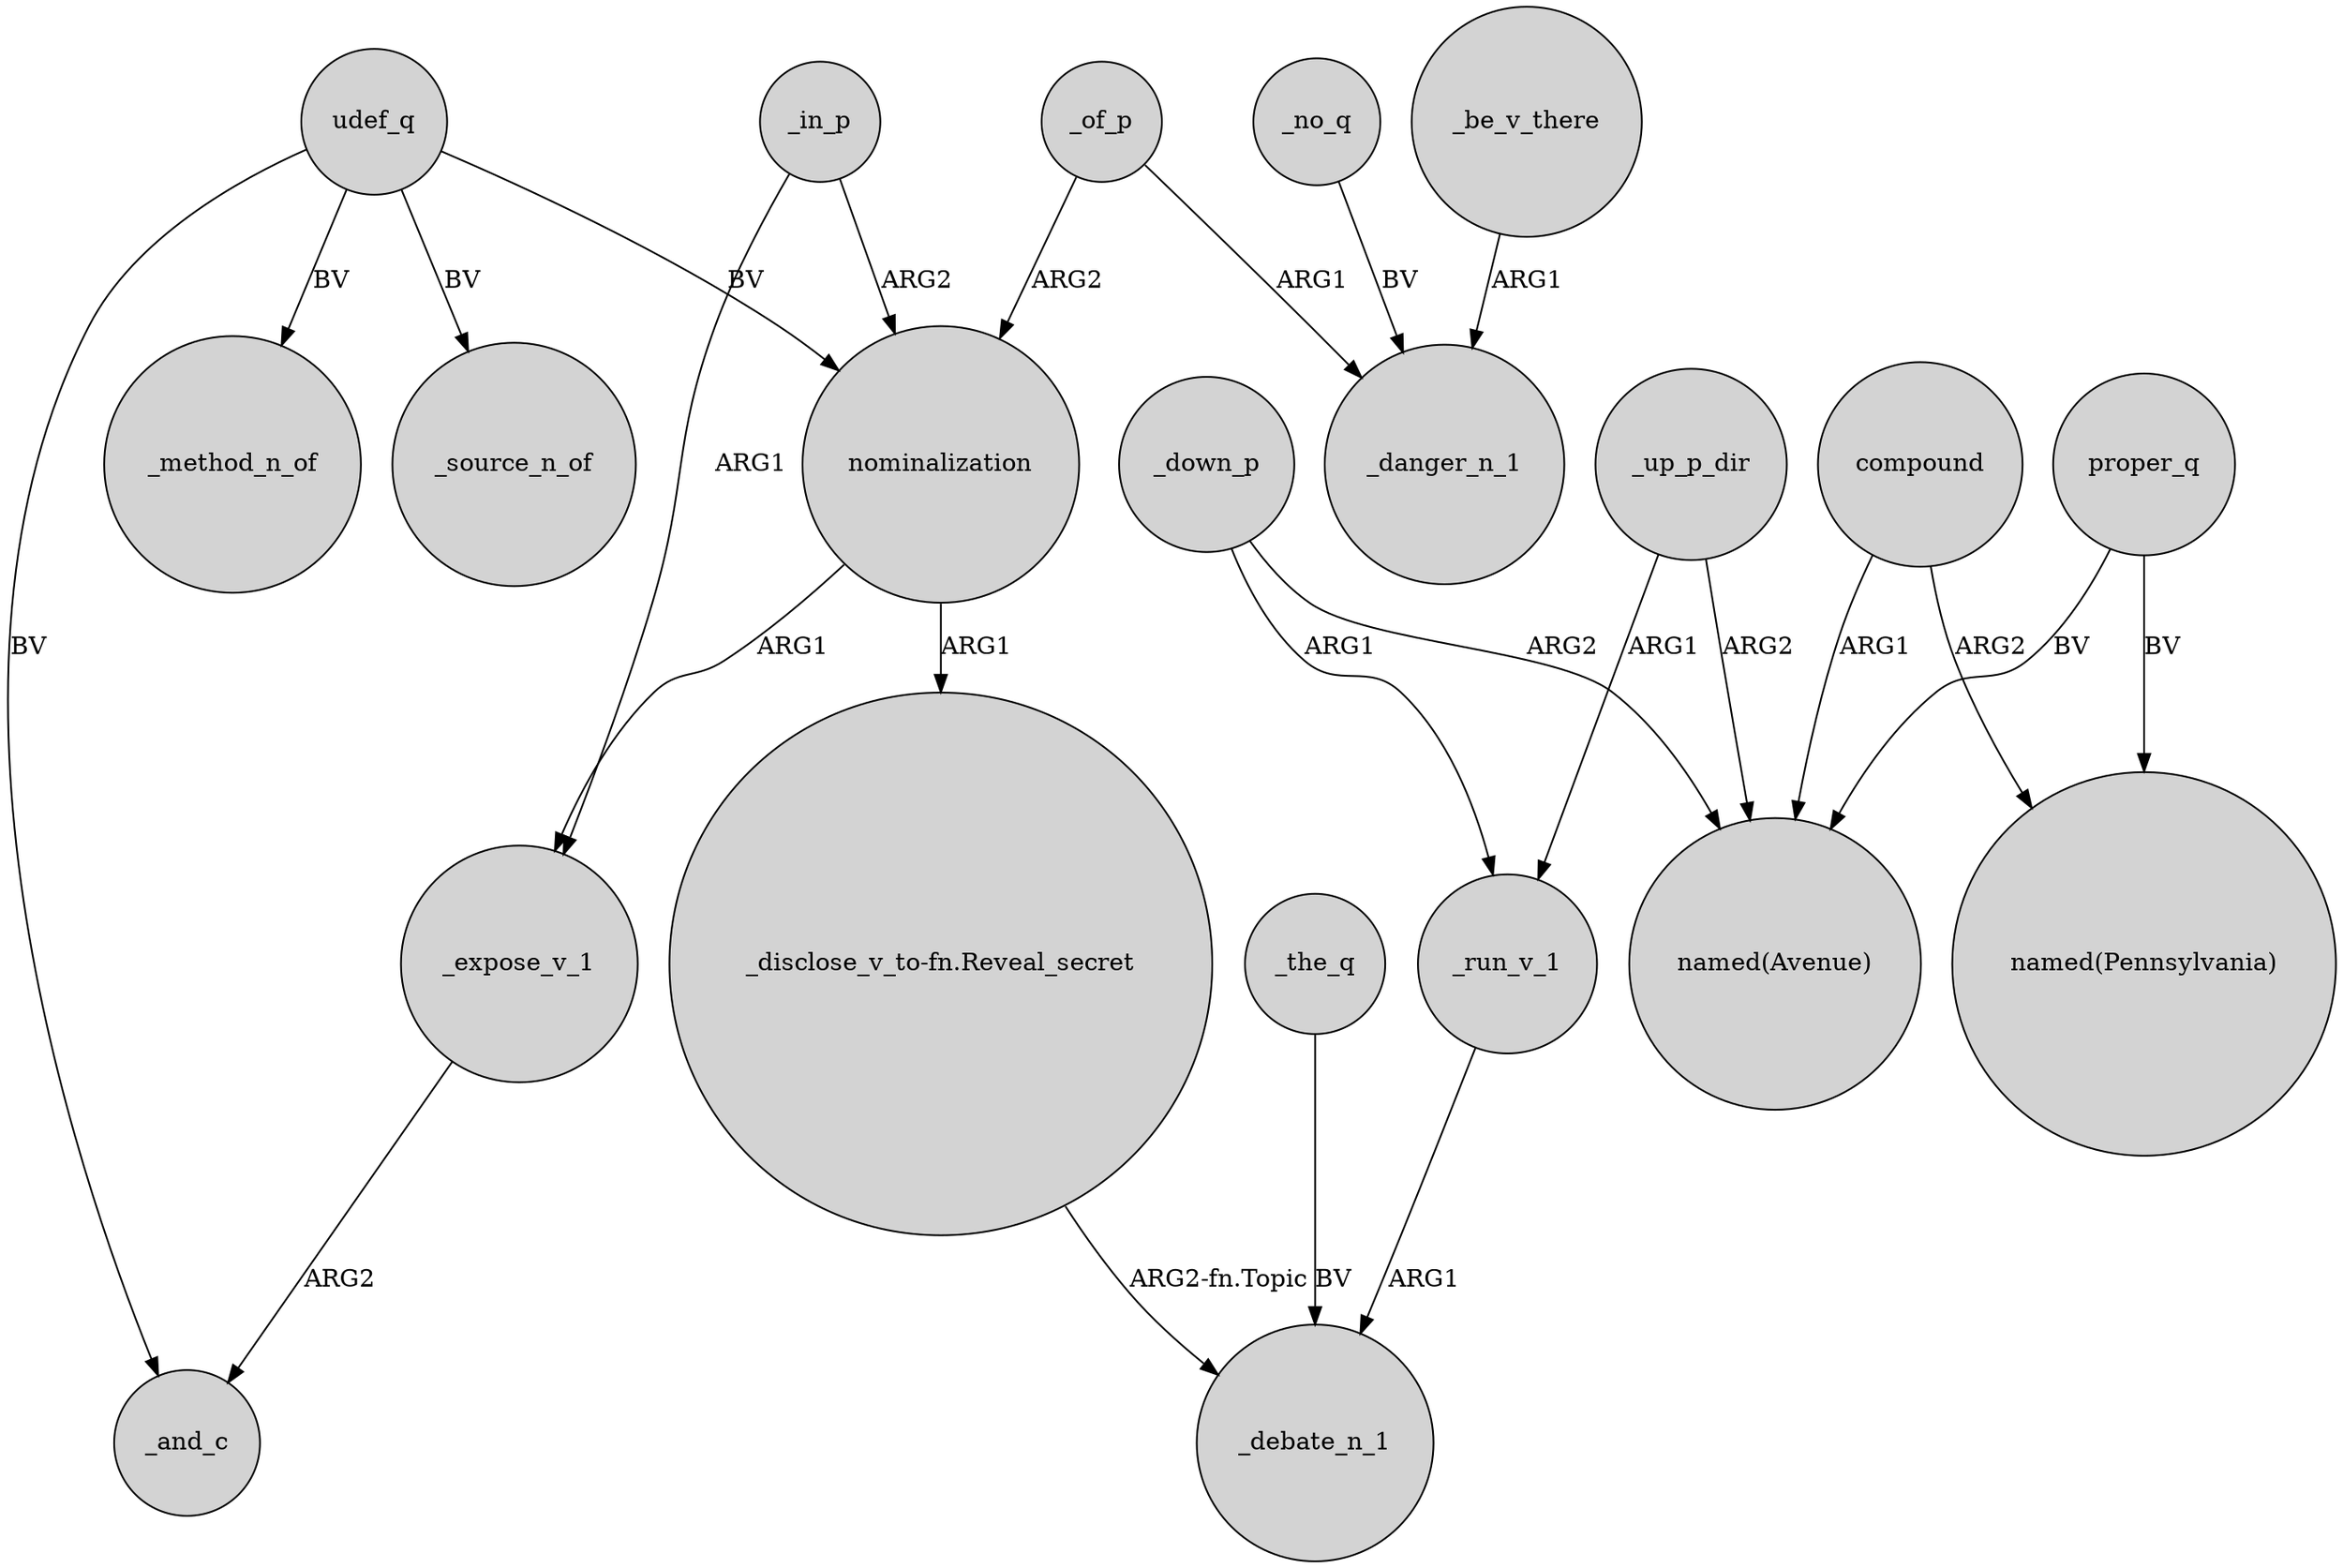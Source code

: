 digraph {
	node [shape=circle style=filled]
	_up_p_dir -> _run_v_1 [label=ARG1]
	udef_q -> _method_n_of [label=BV]
	_no_q -> _danger_n_1 [label=BV]
	_run_v_1 -> _debate_n_1 [label=ARG1]
	_up_p_dir -> "named(Avenue)" [label=ARG2]
	_in_p -> _expose_v_1 [label=ARG1]
	"_disclose_v_to-fn.Reveal_secret" -> _debate_n_1 [label="ARG2-fn.Topic"]
	_of_p -> _danger_n_1 [label=ARG1]
	compound -> "named(Avenue)" [label=ARG1]
	_be_v_there -> _danger_n_1 [label=ARG1]
	nominalization -> _expose_v_1 [label=ARG1]
	nominalization -> "_disclose_v_to-fn.Reveal_secret" [label=ARG1]
	_expose_v_1 -> _and_c [label=ARG2]
	_down_p -> _run_v_1 [label=ARG1]
	_of_p -> nominalization [label=ARG2]
	_the_q -> _debate_n_1 [label=BV]
	compound -> "named(Pennsylvania)" [label=ARG2]
	udef_q -> nominalization [label=BV]
	proper_q -> "named(Avenue)" [label=BV]
	proper_q -> "named(Pennsylvania)" [label=BV]
	_in_p -> nominalization [label=ARG2]
	udef_q -> _source_n_of [label=BV]
	udef_q -> _and_c [label=BV]
	_down_p -> "named(Avenue)" [label=ARG2]
}
